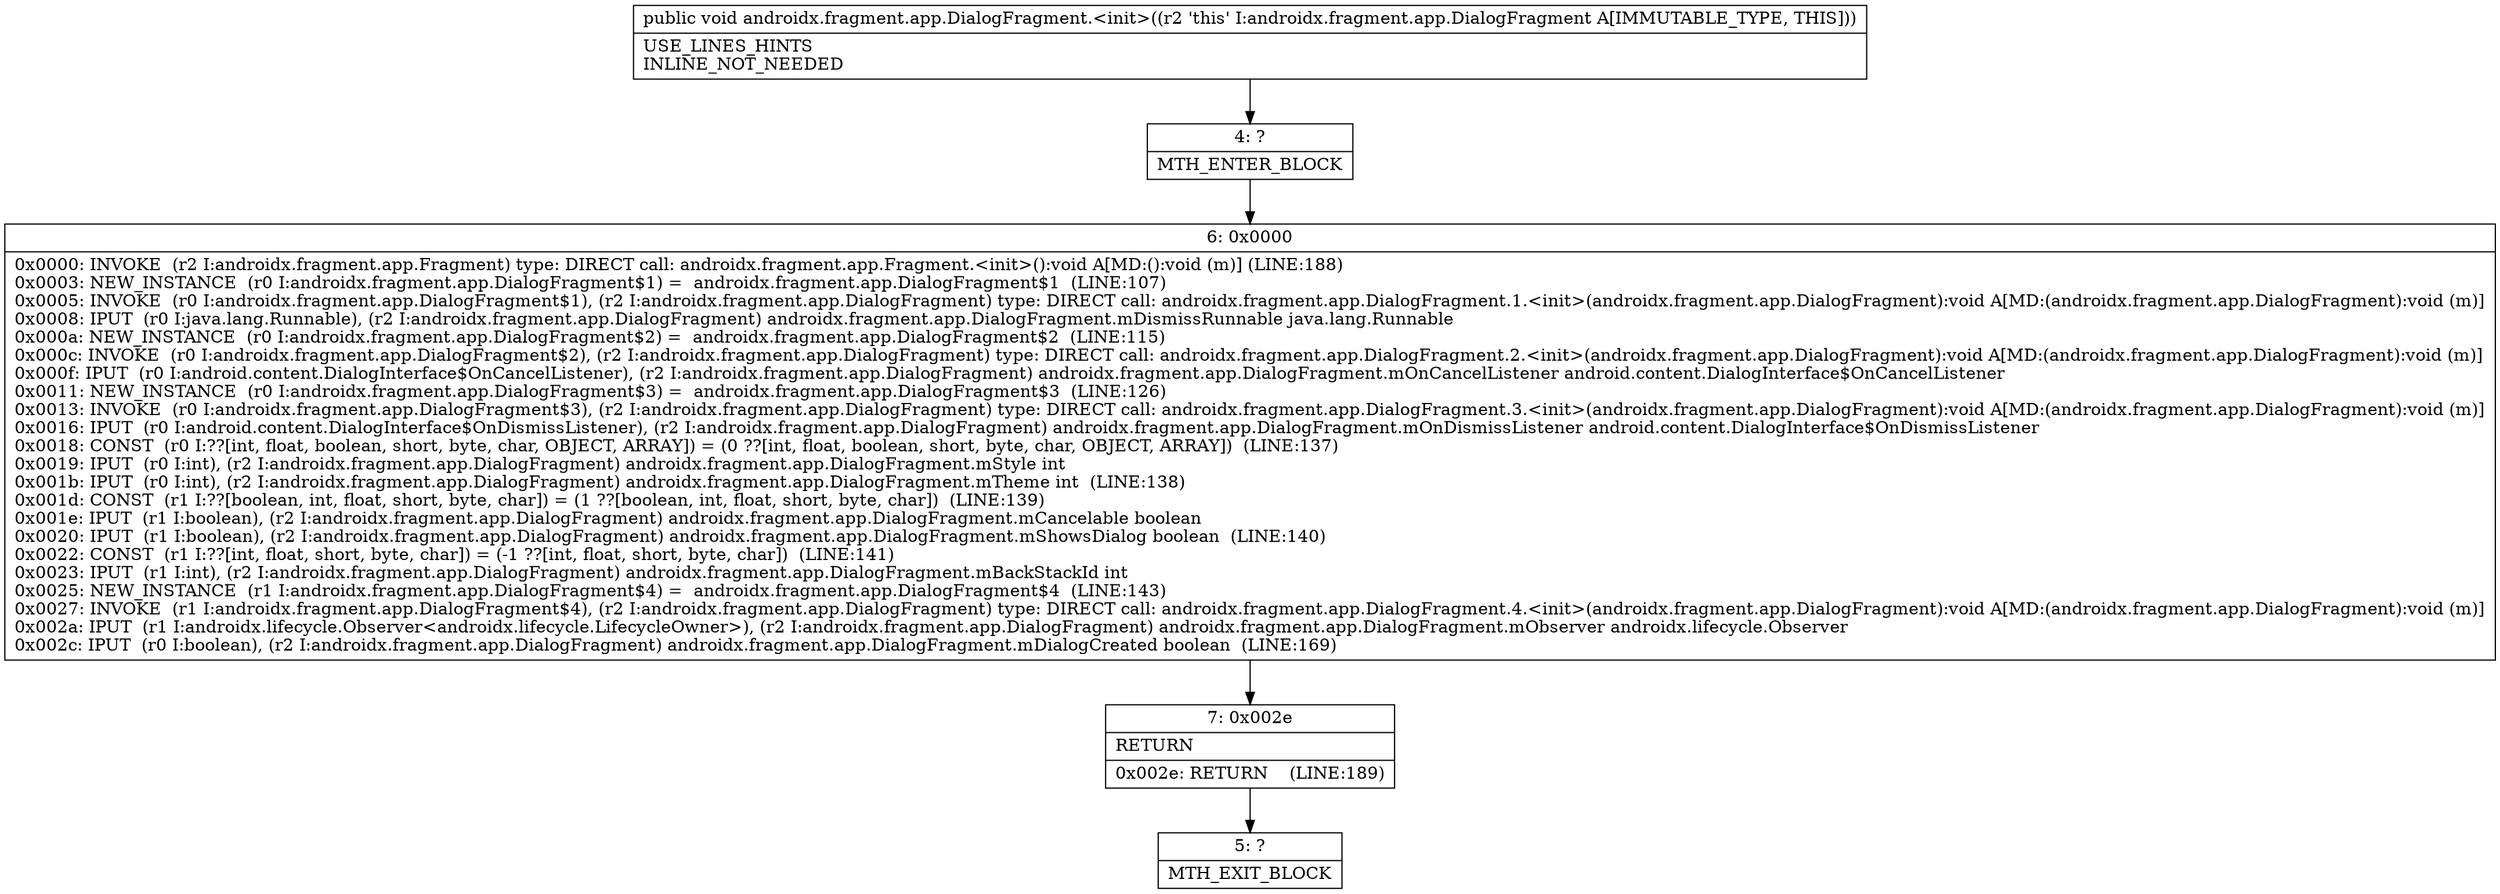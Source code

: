 digraph "CFG forandroidx.fragment.app.DialogFragment.\<init\>()V" {
Node_4 [shape=record,label="{4\:\ ?|MTH_ENTER_BLOCK\l}"];
Node_6 [shape=record,label="{6\:\ 0x0000|0x0000: INVOKE  (r2 I:androidx.fragment.app.Fragment) type: DIRECT call: androidx.fragment.app.Fragment.\<init\>():void A[MD:():void (m)] (LINE:188)\l0x0003: NEW_INSTANCE  (r0 I:androidx.fragment.app.DialogFragment$1) =  androidx.fragment.app.DialogFragment$1  (LINE:107)\l0x0005: INVOKE  (r0 I:androidx.fragment.app.DialogFragment$1), (r2 I:androidx.fragment.app.DialogFragment) type: DIRECT call: androidx.fragment.app.DialogFragment.1.\<init\>(androidx.fragment.app.DialogFragment):void A[MD:(androidx.fragment.app.DialogFragment):void (m)]\l0x0008: IPUT  (r0 I:java.lang.Runnable), (r2 I:androidx.fragment.app.DialogFragment) androidx.fragment.app.DialogFragment.mDismissRunnable java.lang.Runnable \l0x000a: NEW_INSTANCE  (r0 I:androidx.fragment.app.DialogFragment$2) =  androidx.fragment.app.DialogFragment$2  (LINE:115)\l0x000c: INVOKE  (r0 I:androidx.fragment.app.DialogFragment$2), (r2 I:androidx.fragment.app.DialogFragment) type: DIRECT call: androidx.fragment.app.DialogFragment.2.\<init\>(androidx.fragment.app.DialogFragment):void A[MD:(androidx.fragment.app.DialogFragment):void (m)]\l0x000f: IPUT  (r0 I:android.content.DialogInterface$OnCancelListener), (r2 I:androidx.fragment.app.DialogFragment) androidx.fragment.app.DialogFragment.mOnCancelListener android.content.DialogInterface$OnCancelListener \l0x0011: NEW_INSTANCE  (r0 I:androidx.fragment.app.DialogFragment$3) =  androidx.fragment.app.DialogFragment$3  (LINE:126)\l0x0013: INVOKE  (r0 I:androidx.fragment.app.DialogFragment$3), (r2 I:androidx.fragment.app.DialogFragment) type: DIRECT call: androidx.fragment.app.DialogFragment.3.\<init\>(androidx.fragment.app.DialogFragment):void A[MD:(androidx.fragment.app.DialogFragment):void (m)]\l0x0016: IPUT  (r0 I:android.content.DialogInterface$OnDismissListener), (r2 I:androidx.fragment.app.DialogFragment) androidx.fragment.app.DialogFragment.mOnDismissListener android.content.DialogInterface$OnDismissListener \l0x0018: CONST  (r0 I:??[int, float, boolean, short, byte, char, OBJECT, ARRAY]) = (0 ??[int, float, boolean, short, byte, char, OBJECT, ARRAY])  (LINE:137)\l0x0019: IPUT  (r0 I:int), (r2 I:androidx.fragment.app.DialogFragment) androidx.fragment.app.DialogFragment.mStyle int \l0x001b: IPUT  (r0 I:int), (r2 I:androidx.fragment.app.DialogFragment) androidx.fragment.app.DialogFragment.mTheme int  (LINE:138)\l0x001d: CONST  (r1 I:??[boolean, int, float, short, byte, char]) = (1 ??[boolean, int, float, short, byte, char])  (LINE:139)\l0x001e: IPUT  (r1 I:boolean), (r2 I:androidx.fragment.app.DialogFragment) androidx.fragment.app.DialogFragment.mCancelable boolean \l0x0020: IPUT  (r1 I:boolean), (r2 I:androidx.fragment.app.DialogFragment) androidx.fragment.app.DialogFragment.mShowsDialog boolean  (LINE:140)\l0x0022: CONST  (r1 I:??[int, float, short, byte, char]) = (\-1 ??[int, float, short, byte, char])  (LINE:141)\l0x0023: IPUT  (r1 I:int), (r2 I:androidx.fragment.app.DialogFragment) androidx.fragment.app.DialogFragment.mBackStackId int \l0x0025: NEW_INSTANCE  (r1 I:androidx.fragment.app.DialogFragment$4) =  androidx.fragment.app.DialogFragment$4  (LINE:143)\l0x0027: INVOKE  (r1 I:androidx.fragment.app.DialogFragment$4), (r2 I:androidx.fragment.app.DialogFragment) type: DIRECT call: androidx.fragment.app.DialogFragment.4.\<init\>(androidx.fragment.app.DialogFragment):void A[MD:(androidx.fragment.app.DialogFragment):void (m)]\l0x002a: IPUT  (r1 I:androidx.lifecycle.Observer\<androidx.lifecycle.LifecycleOwner\>), (r2 I:androidx.fragment.app.DialogFragment) androidx.fragment.app.DialogFragment.mObserver androidx.lifecycle.Observer \l0x002c: IPUT  (r0 I:boolean), (r2 I:androidx.fragment.app.DialogFragment) androidx.fragment.app.DialogFragment.mDialogCreated boolean  (LINE:169)\l}"];
Node_7 [shape=record,label="{7\:\ 0x002e|RETURN\l|0x002e: RETURN    (LINE:189)\l}"];
Node_5 [shape=record,label="{5\:\ ?|MTH_EXIT_BLOCK\l}"];
MethodNode[shape=record,label="{public void androidx.fragment.app.DialogFragment.\<init\>((r2 'this' I:androidx.fragment.app.DialogFragment A[IMMUTABLE_TYPE, THIS]))  | USE_LINES_HINTS\lINLINE_NOT_NEEDED\l}"];
MethodNode -> Node_4;Node_4 -> Node_6;
Node_6 -> Node_7;
Node_7 -> Node_5;
}

